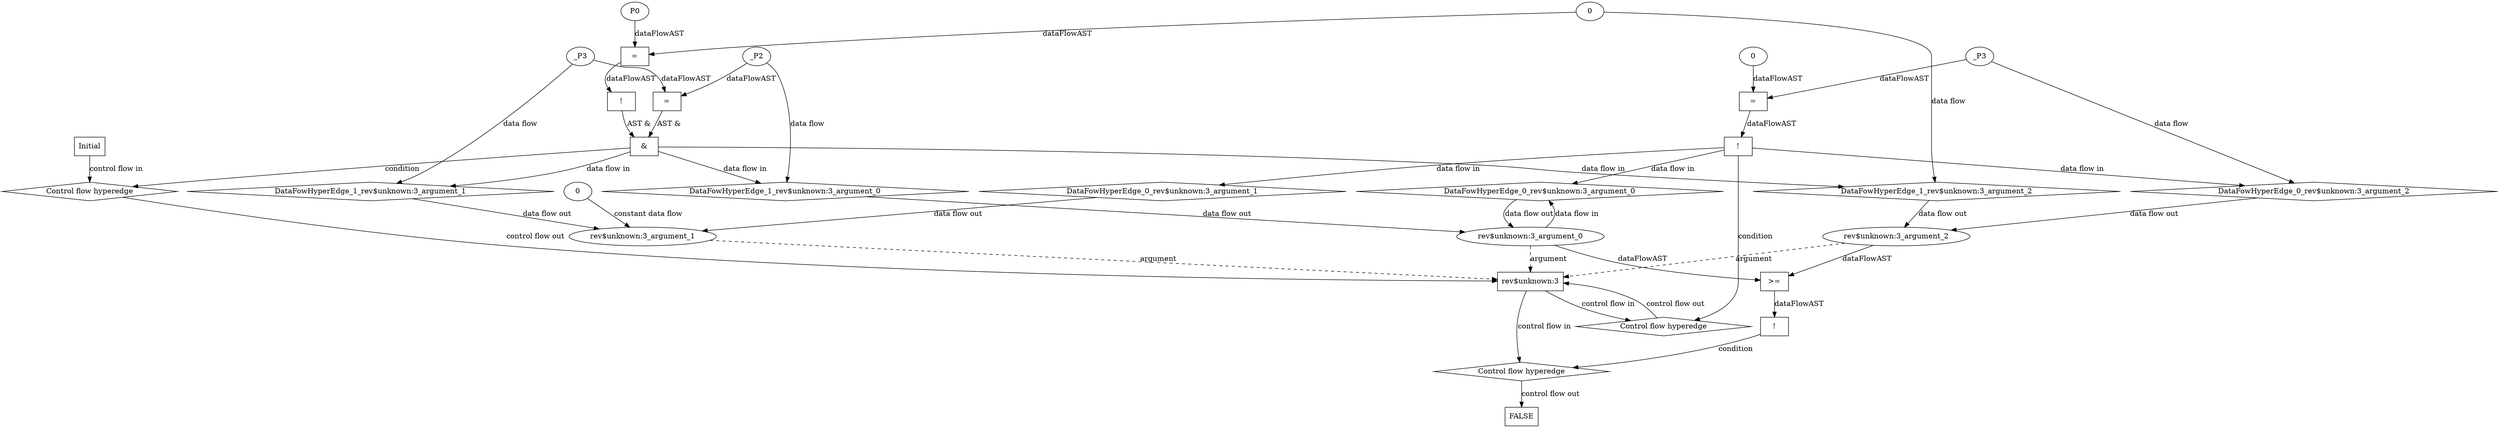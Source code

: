 digraph dag {
"rev$unknown:3" [label="rev$unknown:3" nodeName="rev$unknown:3" class=cfn  shape="rect"];
FALSE [label="FALSE" nodeName=FALSE class=cfn  shape="rect"];
Initial [label="Initial" nodeName=Initial class=cfn  shape="rect"];
ControlFowHyperEdge_0 [label="Control flow hyperedge" nodeName=ControlFowHyperEdge_0 class=controlFlowHyperEdge shape="diamond"];
"rev$unknown:3" -> ControlFowHyperEdge_0 [label="control flow in"]
ControlFowHyperEdge_0 -> "rev$unknown:3" [label="control flow out"]
ControlFowHyperEdge_1 [label="Control flow hyperedge" nodeName=ControlFowHyperEdge_1 class=controlFlowHyperEdge shape="diamond"];
"Initial" -> ControlFowHyperEdge_1 [label="control flow in"]
ControlFowHyperEdge_1 -> "rev$unknown:3" [label="control flow out"]
ControlFowHyperEdge_2 [label="Control flow hyperedge" nodeName=ControlFowHyperEdge_2 class=controlFlowHyperEdge shape="diamond"];
"rev$unknown:3" -> ControlFowHyperEdge_2 [label="control flow in"]
ControlFowHyperEdge_2 -> "FALSE" [label="control flow out"]
"rev$unknown:3_argument_0" [label="rev$unknown:3_argument_0" nodeName=argument0 class=argument  head="rev$unknown:3" shape="oval"];
"rev$unknown:3_argument_0" -> "rev$unknown:3"[label="argument" style="dashed"]
"rev$unknown:3_argument_1" [label="rev$unknown:3_argument_1" nodeName=argument1 class=argument  head="rev$unknown:3" shape="oval"];
"rev$unknown:3_argument_1" -> "rev$unknown:3"[label="argument" style="dashed"]
"rev$unknown:3_argument_2" [label="rev$unknown:3_argument_2" nodeName=argument2 class=argument  head="rev$unknown:3" shape="oval"];
"rev$unknown:3_argument_2" -> "rev$unknown:3"[label="argument" style="dashed"]

"xxxrev$unknown:3___rev$unknown:3_0xxxguard_0_node_0" [label="!" nodeName="xxxrev$unknown:3___rev$unknown:3_0xxxguard_0_node_0" class=Operator shape="rect"];
"xxxrev$unknown:3___rev$unknown:3_0xxxguard_0_node_1" [label="=" nodeName="xxxrev$unknown:3___rev$unknown:3_0xxxguard_0_node_1" class=Operator  shape="rect"];
"xxxrev$unknown:3___rev$unknown:3_0xxxguard_0_node_3" [label="0" nodeName="xxxrev$unknown:3___rev$unknown:3_0xxxguard_0_node_3" class=Literal ];
"xxxrev$unknown:3___rev$unknown:3_0xxxguard_0_node_1" -> "xxxrev$unknown:3___rev$unknown:3_0xxxguard_0_node_0"[label="dataFlowAST"]
"xxxrev$unknown:3___rev$unknown:3_0xxxdataFlow_0_node_0" -> "xxxrev$unknown:3___rev$unknown:3_0xxxguard_0_node_1"[label="dataFlowAST"]
"xxxrev$unknown:3___rev$unknown:3_0xxxguard_0_node_3" -> "xxxrev$unknown:3___rev$unknown:3_0xxxguard_0_node_1"[label="dataFlowAST"]

"xxxrev$unknown:3___rev$unknown:3_0xxxguard_0_node_0" -> "ControlFowHyperEdge_0" [label="condition"];
"xxxrev$unknown:3___rev$unknown:3_0xxxdataFlow_0_node_0" [label="_P3" nodeName="xxxrev$unknown:3___rev$unknown:3_0xxxdataFlow_0_node_0" class=Constant ];

"xxxrev$unknown:3___rev$unknown:3_0xxxdataFlow_0_node_0" -> "DataFowHyperEdge_0_rev$unknown:3_argument_2" [label="data flow"];
"xxxrev$unknown:3___Initial_1xxx_and" [label="&" nodeName="xxxrev$unknown:3___Initial_1xxx_and" class=Operator shape="rect"];
"xxxrev$unknown:3___Initial_1xxxguard_0_node_0" [label="!" nodeName="xxxrev$unknown:3___Initial_1xxxguard_0_node_0" class=Operator shape="rect"];
"xxxrev$unknown:3___Initial_1xxxguard_0_node_1" [label="=" nodeName="xxxrev$unknown:3___Initial_1xxxguard_0_node_1" class=Operator  shape="rect"];
"xxxrev$unknown:3___Initial_1xxxguard_0_node_2" [label="P0" nodeName="xxxrev$unknown:3___Initial_1xxxguard_0_node_2" class=Constant ];
"xxxrev$unknown:3___Initial_1xxxguard_0_node_1" -> "xxxrev$unknown:3___Initial_1xxxguard_0_node_0"[label="dataFlowAST"]
"xxxrev$unknown:3___Initial_1xxxguard_0_node_2" -> "xxxrev$unknown:3___Initial_1xxxguard_0_node_1"[label="dataFlowAST"]
"xxxrev$unknown:3___Initial_1xxxdataFlow2_node_0" -> "xxxrev$unknown:3___Initial_1xxxguard_0_node_1"[label="dataFlowAST"]

"xxxrev$unknown:3___Initial_1xxxguard_0_node_0" -> "xxxrev$unknown:3___Initial_1xxx_and" [label="AST &"];
"xxxrev$unknown:3___Initial_1xxxguard1_node_0" [label="=" nodeName="xxxrev$unknown:3___Initial_1xxxguard1_node_0" class=Operator  shape="rect"];
"xxxrev$unknown:3___Initial_1xxxdataFlow1_node_0" -> "xxxrev$unknown:3___Initial_1xxxguard1_node_0"[label="dataFlowAST"]
"xxxrev$unknown:3___Initial_1xxxdataFlow_0_node_0" -> "xxxrev$unknown:3___Initial_1xxxguard1_node_0"[label="dataFlowAST"]

"xxxrev$unknown:3___Initial_1xxxguard1_node_0" -> "xxxrev$unknown:3___Initial_1xxx_and" [label="AST &"];
"xxxrev$unknown:3___Initial_1xxx_and" -> "ControlFowHyperEdge_1" [label="condition"];
"xxxrev$unknown:3___Initial_1xxxdataFlow_0_node_0" [label="_P2" nodeName="xxxrev$unknown:3___Initial_1xxxdataFlow_0_node_0" class=Constant ];

"xxxrev$unknown:3___Initial_1xxxdataFlow_0_node_0" -> "DataFowHyperEdge_1_rev$unknown:3_argument_0" [label="data flow"];
"xxxrev$unknown:3___Initial_1xxxdataFlow1_node_0" [label="_P3" nodeName="xxxrev$unknown:3___Initial_1xxxdataFlow1_node_0" class=Constant ];

"xxxrev$unknown:3___Initial_1xxxdataFlow1_node_0" -> "DataFowHyperEdge_1_rev$unknown:3_argument_1" [label="data flow"];
"xxxrev$unknown:3___Initial_1xxxdataFlow2_node_0" [label="0" nodeName="xxxrev$unknown:3___Initial_1xxxdataFlow2_node_0" class=Literal ];

"xxxrev$unknown:3___Initial_1xxxdataFlow2_node_0" -> "DataFowHyperEdge_1_rev$unknown:3_argument_2" [label="data flow"];
"xxxFALSE___rev$unknown:3_2xxxguard_0_node_0" [label="!" nodeName="xxxFALSE___rev$unknown:3_2xxxguard_0_node_0" class=Operator shape="rect"];
"xxxFALSE___rev$unknown:3_2xxxguard_0_node_1" [label=">=" nodeName="xxxFALSE___rev$unknown:3_2xxxguard_0_node_1" class=Operator  shape="rect"];
"xxxFALSE___rev$unknown:3_2xxxguard_0_node_1" -> "xxxFALSE___rev$unknown:3_2xxxguard_0_node_0"[label="dataFlowAST"]
"rev$unknown:3_argument_0" -> "xxxFALSE___rev$unknown:3_2xxxguard_0_node_1"[label="dataFlowAST"]
"rev$unknown:3_argument_2" -> "xxxFALSE___rev$unknown:3_2xxxguard_0_node_1"[label="dataFlowAST"]

"xxxFALSE___rev$unknown:3_2xxxguard_0_node_0" -> "ControlFowHyperEdge_2" [label="condition"];
"DataFowHyperEdge_0_rev$unknown:3_argument_0" [label="DataFowHyperEdge_0_rev$unknown:3_argument_0" nodeName="DataFowHyperEdge_0_rev$unknown:3_argument_0" class=DataFlowHyperedge shape="diamond"];
"DataFowHyperEdge_0_rev$unknown:3_argument_0" -> "rev$unknown:3_argument_0"[label="data flow out"]
"xxxrev$unknown:3___rev$unknown:3_0xxxguard_0_node_0" -> "DataFowHyperEdge_0_rev$unknown:3_argument_0"[label="data flow in"]
"DataFowHyperEdge_0_rev$unknown:3_argument_1" [label="DataFowHyperEdge_0_rev$unknown:3_argument_1" nodeName="DataFowHyperEdge_0_rev$unknown:3_argument_1" class=DataFlowHyperedge shape="diamond"];
"DataFowHyperEdge_0_rev$unknown:3_argument_1" -> "rev$unknown:3_argument_1"[label="data flow out"]
"xxxrev$unknown:3___rev$unknown:3_0xxxguard_0_node_0" -> "DataFowHyperEdge_0_rev$unknown:3_argument_1"[label="data flow in"]
"DataFowHyperEdge_0_rev$unknown:3_argument_2" [label="DataFowHyperEdge_0_rev$unknown:3_argument_2" nodeName="DataFowHyperEdge_0_rev$unknown:3_argument_2" class=DataFlowHyperedge shape="diamond"];
"DataFowHyperEdge_0_rev$unknown:3_argument_2" -> "rev$unknown:3_argument_2"[label="data flow out"]
"xxxrev$unknown:3___rev$unknown:3_0xxxguard_0_node_0" -> "DataFowHyperEdge_0_rev$unknown:3_argument_2"[label="data flow in"]
"DataFowHyperEdge_1_rev$unknown:3_argument_0" [label="DataFowHyperEdge_1_rev$unknown:3_argument_0" nodeName="DataFowHyperEdge_1_rev$unknown:3_argument_0" class=DataFlowHyperedge shape="diamond"];
"DataFowHyperEdge_1_rev$unknown:3_argument_0" -> "rev$unknown:3_argument_0"[label="data flow out"]
"xxxrev$unknown:3___Initial_1xxx_and" -> "DataFowHyperEdge_1_rev$unknown:3_argument_0"[label="data flow in"]
"DataFowHyperEdge_1_rev$unknown:3_argument_1" [label="DataFowHyperEdge_1_rev$unknown:3_argument_1" nodeName="DataFowHyperEdge_1_rev$unknown:3_argument_1" class=DataFlowHyperedge shape="diamond"];
"DataFowHyperEdge_1_rev$unknown:3_argument_1" -> "rev$unknown:3_argument_1"[label="data flow out"]
"xxxrev$unknown:3___Initial_1xxx_and" -> "DataFowHyperEdge_1_rev$unknown:3_argument_1"[label="data flow in"]
"DataFowHyperEdge_1_rev$unknown:3_argument_2" [label="DataFowHyperEdge_1_rev$unknown:3_argument_2" nodeName="DataFowHyperEdge_1_rev$unknown:3_argument_2" class=DataFlowHyperedge shape="diamond"];
"DataFowHyperEdge_1_rev$unknown:3_argument_2" -> "rev$unknown:3_argument_2"[label="data flow out"]
"xxxrev$unknown:3___Initial_1xxx_and" -> "DataFowHyperEdge_1_rev$unknown:3_argument_2"[label="data flow in"]
"xxxFALSE___rev$unknown:3_2xxxrev$unknown:3_argument_1_constant_0" [label="0" nodeName="xxxFALSE___rev$unknown:3_2xxxrev$unknown:3_argument_1_constant_0" class=Constant];
"xxxFALSE___rev$unknown:3_2xxxrev$unknown:3_argument_1_constant_0" -> "rev$unknown:3_argument_1" [label="constant data flow"];
"rev$unknown:3_argument_0" -> "DataFowHyperEdge_0_rev$unknown:3_argument_0"[label="data flow in"]




}
